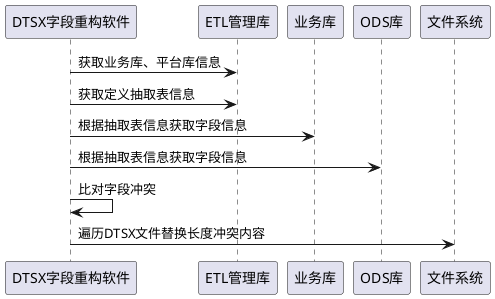 @startuml
DTSX字段重构软件 -> ETL管理库: 获取业务库、平台库信息
DTSX字段重构软件 -> ETL管理库: 获取定义抽取表信息
DTSX字段重构软件 -> 业务库: 根据抽取表信息获取字段信息
DTSX字段重构软件 -> ODS库: 根据抽取表信息获取字段信息
DTSX字段重构软件 -> DTSX字段重构软件: 比对字段冲突
DTSX字段重构软件 -> 文件系统: 遍历DTSX文件替换长度冲突内容

@enduml